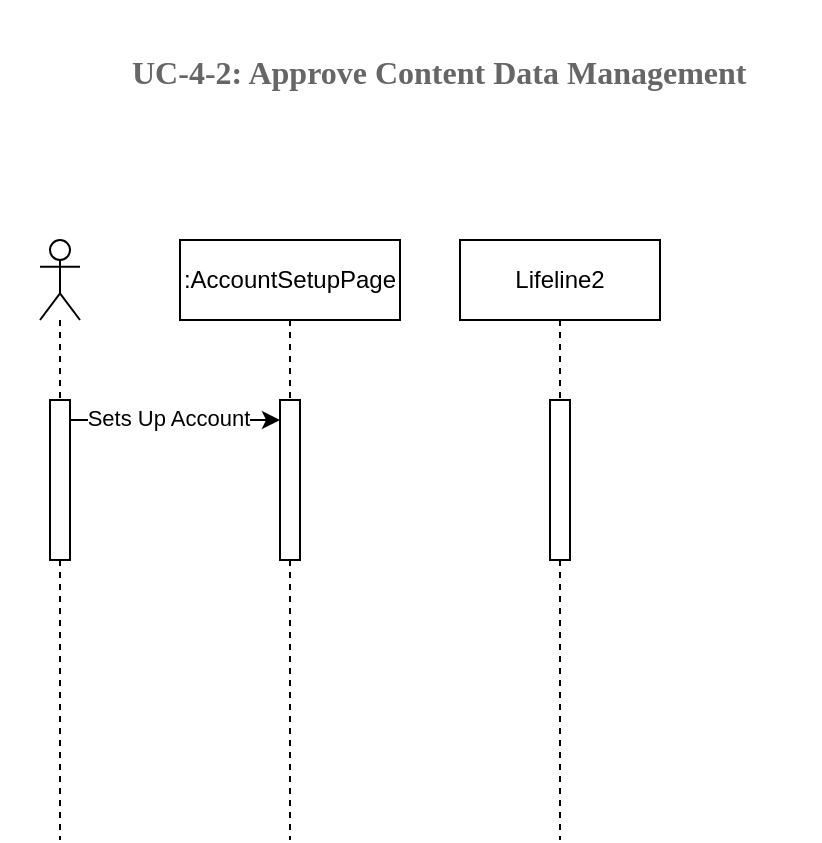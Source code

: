 <mxfile version="24.8.4">
  <diagram name="Page-1" id="WzFi8ONWFbmVDeuxYhoO">
    <mxGraphModel dx="731" dy="336" grid="1" gridSize="10" guides="1" tooltips="1" connect="1" arrows="1" fold="1" page="1" pageScale="1" pageWidth="1100" pageHeight="850" math="0" shadow="0">
      <root>
        <mxCell id="0" />
        <mxCell id="1" parent="0" />
        <mxCell id="Kk3vLf3-KDLgnlOfN_HX-1" value=":AccountSetupPage" style="shape=umlLifeline;perimeter=lifelinePerimeter;whiteSpace=wrap;html=1;container=1;dropTarget=0;collapsible=0;recursiveResize=0;outlineConnect=0;portConstraint=eastwest;newEdgeStyle={&quot;edgeStyle&quot;:&quot;elbowEdgeStyle&quot;,&quot;elbow&quot;:&quot;vertical&quot;,&quot;curved&quot;:0,&quot;rounded&quot;:0};" parent="1" vertex="1">
          <mxGeometry x="350" y="150" width="110" height="300" as="geometry" />
        </mxCell>
        <mxCell id="Kk3vLf3-KDLgnlOfN_HX-4" value="" style="html=1;points=[[0,0,0,0,5],[0,1,0,0,-5],[1,0,0,0,5],[1,1,0,0,-5]];perimeter=orthogonalPerimeter;outlineConnect=0;targetShapes=umlLifeline;portConstraint=eastwest;newEdgeStyle={&quot;curved&quot;:0,&quot;rounded&quot;:0};" parent="Kk3vLf3-KDLgnlOfN_HX-1" vertex="1">
          <mxGeometry x="50" y="80" width="10" height="80" as="geometry" />
        </mxCell>
        <mxCell id="Kk3vLf3-KDLgnlOfN_HX-2" value="Lifeline2" style="shape=umlLifeline;perimeter=lifelinePerimeter;whiteSpace=wrap;html=1;container=1;dropTarget=0;collapsible=0;recursiveResize=0;outlineConnect=0;portConstraint=eastwest;newEdgeStyle={&quot;edgeStyle&quot;:&quot;elbowEdgeStyle&quot;,&quot;elbow&quot;:&quot;vertical&quot;,&quot;curved&quot;:0,&quot;rounded&quot;:0};" parent="1" vertex="1">
          <mxGeometry x="490" y="150" width="100" height="300" as="geometry" />
        </mxCell>
        <mxCell id="Kk3vLf3-KDLgnlOfN_HX-7" value="" style="html=1;points=[[0,0,0,0,5],[0,1,0,0,-5],[1,0,0,0,5],[1,1,0,0,-5]];perimeter=orthogonalPerimeter;outlineConnect=0;targetShapes=umlLifeline;portConstraint=eastwest;newEdgeStyle={&quot;curved&quot;:0,&quot;rounded&quot;:0};" parent="Kk3vLf3-KDLgnlOfN_HX-2" vertex="1">
          <mxGeometry x="45" y="80" width="10" height="80" as="geometry" />
        </mxCell>
        <mxCell id="Kk3vLf3-KDLgnlOfN_HX-6" value="" style="shape=umlLifeline;perimeter=lifelinePerimeter;whiteSpace=wrap;html=1;container=1;dropTarget=0;collapsible=0;recursiveResize=0;outlineConnect=0;portConstraint=eastwest;newEdgeStyle={&quot;curved&quot;:0,&quot;rounded&quot;:0};participant=umlActor;" parent="1" vertex="1">
          <mxGeometry x="280" y="150" width="20" height="300" as="geometry" />
        </mxCell>
        <mxCell id="Kk3vLf3-KDLgnlOfN_HX-3" value="" style="html=1;points=[[0,0,0,0,5],[0,1,0,0,-5],[1,0,0,0,5],[1,1,0,0,-5]];perimeter=orthogonalPerimeter;outlineConnect=0;targetShapes=umlLifeline;portConstraint=eastwest;newEdgeStyle={&quot;curved&quot;:0,&quot;rounded&quot;:0};" parent="Kk3vLf3-KDLgnlOfN_HX-6" vertex="1">
          <mxGeometry x="5" y="80" width="10" height="80" as="geometry" />
        </mxCell>
        <mxCell id="hKJQPPWY5RA-zDGv6MNC-1" value="&lt;b style=&quot;font-weight:normal;&quot; id=&quot;docs-internal-guid-0b284c03-7fff-8bf4-ce98-43a4f99549da&quot;&gt;&lt;h4 dir=&quot;ltr&quot; style=&quot;line-height:1.38;margin-left: 36pt;margin-top:14pt;margin-bottom:4pt;&quot;&gt;&lt;span style=&quot;font-size:12pt;font-family:&#39;Times New Roman&#39;,serif;color:#666666;background-color:transparent;font-weight:400;font-style:normal;font-variant:normal;text-decoration:none;vertical-align:baseline;white-space:pre;white-space:pre-wrap;&quot;&gt;&lt;span style=&quot;white-space: pre;&quot;&gt;&amp;nbsp;&amp;nbsp;&amp;nbsp;&amp;nbsp;&lt;/span&gt;&lt;/span&gt;&lt;span style=&quot;font-size:12pt;font-family:&#39;Times New Roman&#39;,serif;color:#666666;background-color:transparent;font-weight:700;font-style:normal;font-variant:normal;text-decoration:none;vertical-align:baseline;white-space:pre;white-space:pre-wrap;&quot;&gt;UC-4-2: Approve Content Data Management&amp;nbsp;&lt;/span&gt;&lt;/h4&gt;&lt;/b&gt;" style="text;whiteSpace=wrap;html=1;" vertex="1" parent="1">
          <mxGeometry x="260" y="30" width="410" height="70" as="geometry" />
        </mxCell>
        <mxCell id="hKJQPPWY5RA-zDGv6MNC-2" value="" style="edgeStyle=orthogonalEdgeStyle;rounded=0;orthogonalLoop=1;jettySize=auto;html=1;curved=0;" edge="1" parent="1" source="Kk3vLf3-KDLgnlOfN_HX-3" target="Kk3vLf3-KDLgnlOfN_HX-4">
          <mxGeometry relative="1" as="geometry">
            <Array as="points">
              <mxPoint x="350" y="240" />
              <mxPoint x="350" y="240" />
            </Array>
          </mxGeometry>
        </mxCell>
        <mxCell id="hKJQPPWY5RA-zDGv6MNC-3" value="Sets Up Account" style="edgeLabel;html=1;align=center;verticalAlign=middle;resizable=0;points=[];" vertex="1" connectable="0" parent="hKJQPPWY5RA-zDGv6MNC-2">
          <mxGeometry x="-0.028" y="1" relative="1" as="geometry">
            <mxPoint x="-2" as="offset" />
          </mxGeometry>
        </mxCell>
      </root>
    </mxGraphModel>
  </diagram>
</mxfile>
